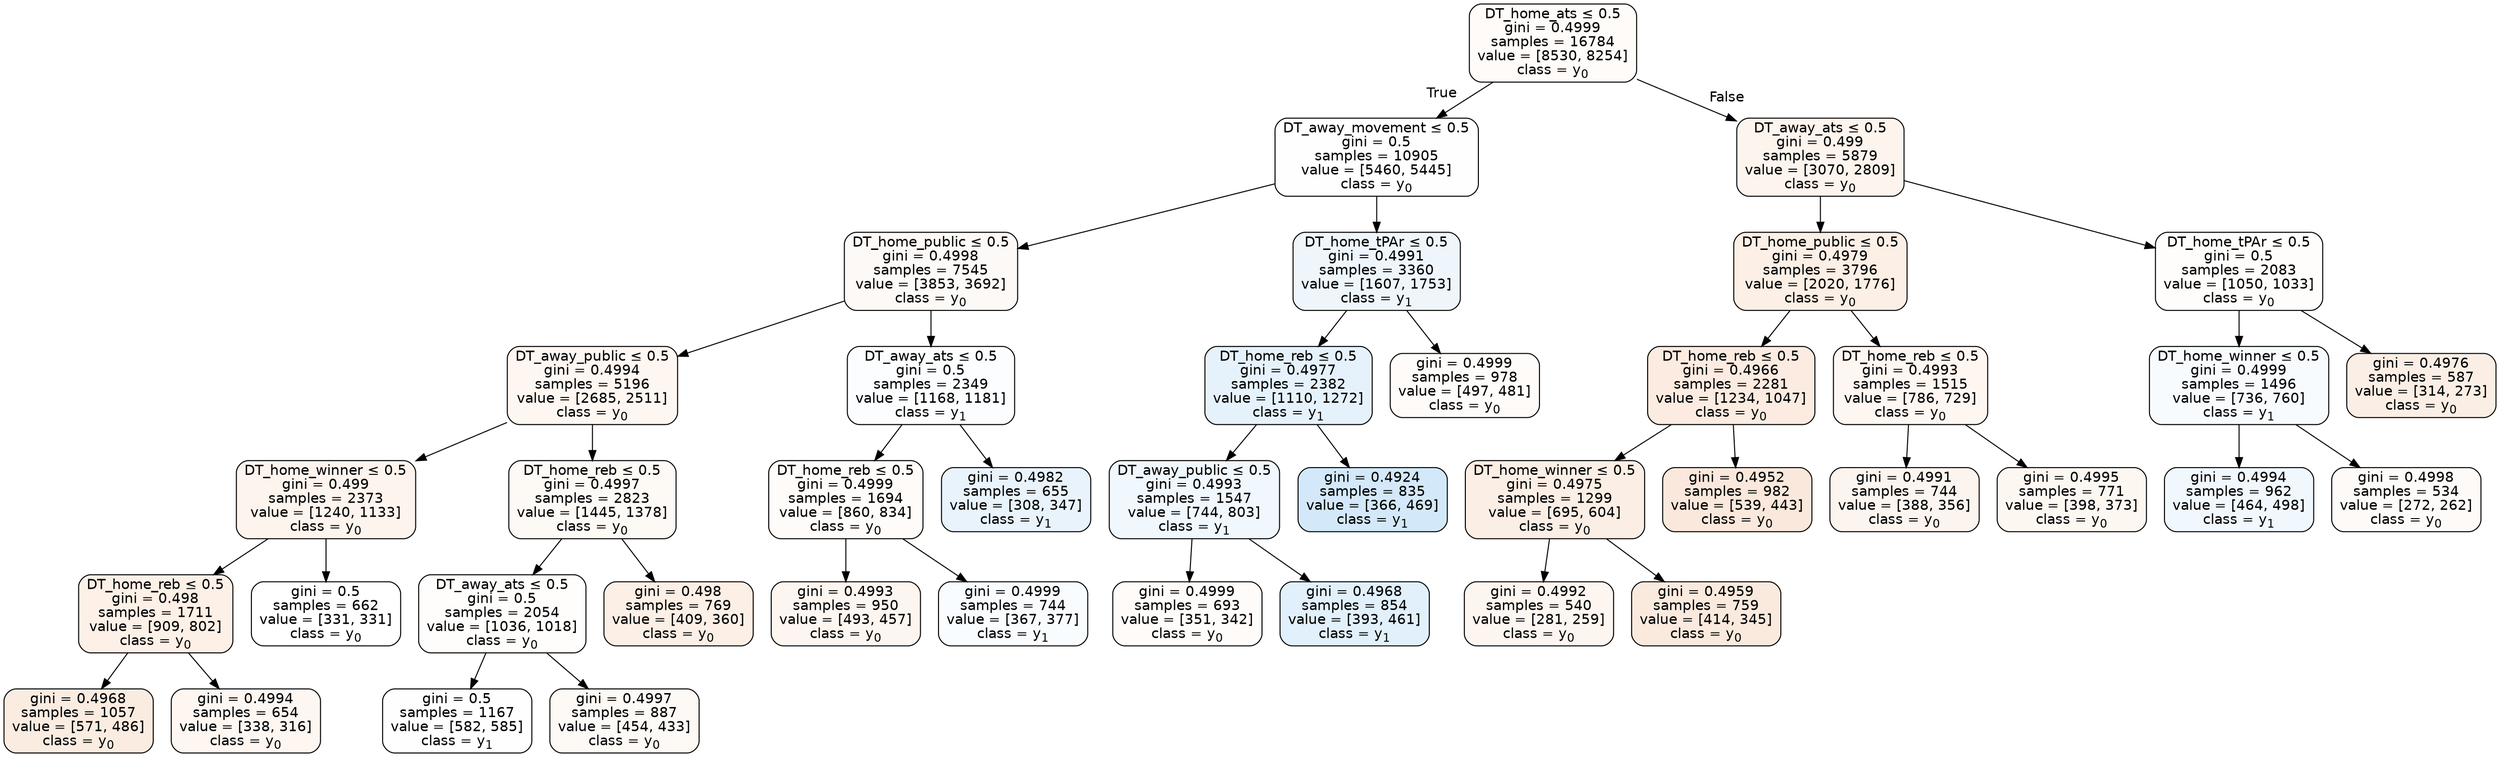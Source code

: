 digraph Tree {
node [shape=box, style="filled, rounded", color="black", fontname=helvetica] ;
edge [fontname=helvetica] ;
0 [label=<DT_home_ats &le; 0.5<br/>gini = 0.4999<br/>samples = 16784<br/>value = [8530, 8254]<br/>class = y<SUB>0</SUB>>, fillcolor="#e5813908"] ;
1 [label=<DT_away_movement &le; 0.5<br/>gini = 0.5<br/>samples = 10905<br/>value = [5460, 5445]<br/>class = y<SUB>0</SUB>>, fillcolor="#e5813901"] ;
0 -> 1 [labeldistance=2.5, labelangle=45, headlabel="True"] ;
2 [label=<DT_home_public &le; 0.5<br/>gini = 0.4998<br/>samples = 7545<br/>value = [3853, 3692]<br/>class = y<SUB>0</SUB>>, fillcolor="#e581390b"] ;
1 -> 2 ;
3 [label=<DT_away_public &le; 0.5<br/>gini = 0.4994<br/>samples = 5196<br/>value = [2685, 2511]<br/>class = y<SUB>0</SUB>>, fillcolor="#e5813911"] ;
2 -> 3 ;
4 [label=<DT_home_winner &le; 0.5<br/>gini = 0.499<br/>samples = 2373<br/>value = [1240, 1133]<br/>class = y<SUB>0</SUB>>, fillcolor="#e5813916"] ;
3 -> 4 ;
5 [label=<DT_home_reb &le; 0.5<br/>gini = 0.498<br/>samples = 1711<br/>value = [909, 802]<br/>class = y<SUB>0</SUB>>, fillcolor="#e581391e"] ;
4 -> 5 ;
6 [label=<gini = 0.4968<br/>samples = 1057<br/>value = [571, 486]<br/>class = y<SUB>0</SUB>>, fillcolor="#e5813926"] ;
5 -> 6 ;
7 [label=<gini = 0.4994<br/>samples = 654<br/>value = [338, 316]<br/>class = y<SUB>0</SUB>>, fillcolor="#e5813911"] ;
5 -> 7 ;
8 [label=<gini = 0.5<br/>samples = 662<br/>value = [331, 331]<br/>class = y<SUB>0</SUB>>, fillcolor="#e5813900"] ;
4 -> 8 ;
9 [label=<DT_home_reb &le; 0.5<br/>gini = 0.4997<br/>samples = 2823<br/>value = [1445, 1378]<br/>class = y<SUB>0</SUB>>, fillcolor="#e581390c"] ;
3 -> 9 ;
10 [label=<DT_away_ats &le; 0.5<br/>gini = 0.5<br/>samples = 2054<br/>value = [1036, 1018]<br/>class = y<SUB>0</SUB>>, fillcolor="#e5813904"] ;
9 -> 10 ;
11 [label=<gini = 0.5<br/>samples = 1167<br/>value = [582, 585]<br/>class = y<SUB>1</SUB>>, fillcolor="#399de501"] ;
10 -> 11 ;
12 [label=<gini = 0.4997<br/>samples = 887<br/>value = [454, 433]<br/>class = y<SUB>0</SUB>>, fillcolor="#e581390c"] ;
10 -> 12 ;
13 [label=<gini = 0.498<br/>samples = 769<br/>value = [409, 360]<br/>class = y<SUB>0</SUB>>, fillcolor="#e581391f"] ;
9 -> 13 ;
14 [label=<DT_away_ats &le; 0.5<br/>gini = 0.5<br/>samples = 2349<br/>value = [1168, 1181]<br/>class = y<SUB>1</SUB>>, fillcolor="#399de503"] ;
2 -> 14 ;
15 [label=<DT_home_reb &le; 0.5<br/>gini = 0.4999<br/>samples = 1694<br/>value = [860, 834]<br/>class = y<SUB>0</SUB>>, fillcolor="#e5813908"] ;
14 -> 15 ;
16 [label=<gini = 0.4993<br/>samples = 950<br/>value = [493, 457]<br/>class = y<SUB>0</SUB>>, fillcolor="#e5813913"] ;
15 -> 16 ;
17 [label=<gini = 0.4999<br/>samples = 744<br/>value = [367, 377]<br/>class = y<SUB>1</SUB>>, fillcolor="#399de507"] ;
15 -> 17 ;
18 [label=<gini = 0.4982<br/>samples = 655<br/>value = [308, 347]<br/>class = y<SUB>1</SUB>>, fillcolor="#399de51d"] ;
14 -> 18 ;
19 [label=<DT_home_tPAr &le; 0.5<br/>gini = 0.4991<br/>samples = 3360<br/>value = [1607, 1753]<br/>class = y<SUB>1</SUB>>, fillcolor="#399de515"] ;
1 -> 19 ;
20 [label=<DT_home_reb &le; 0.5<br/>gini = 0.4977<br/>samples = 2382<br/>value = [1110, 1272]<br/>class = y<SUB>1</SUB>>, fillcolor="#399de520"] ;
19 -> 20 ;
21 [label=<DT_away_public &le; 0.5<br/>gini = 0.4993<br/>samples = 1547<br/>value = [744, 803]<br/>class = y<SUB>1</SUB>>, fillcolor="#399de513"] ;
20 -> 21 ;
22 [label=<gini = 0.4999<br/>samples = 693<br/>value = [351, 342]<br/>class = y<SUB>0</SUB>>, fillcolor="#e5813907"] ;
21 -> 22 ;
23 [label=<gini = 0.4968<br/>samples = 854<br/>value = [393, 461]<br/>class = y<SUB>1</SUB>>, fillcolor="#399de526"] ;
21 -> 23 ;
24 [label=<gini = 0.4924<br/>samples = 835<br/>value = [366, 469]<br/>class = y<SUB>1</SUB>>, fillcolor="#399de538"] ;
20 -> 24 ;
25 [label=<gini = 0.4999<br/>samples = 978<br/>value = [497, 481]<br/>class = y<SUB>0</SUB>>, fillcolor="#e5813908"] ;
19 -> 25 ;
26 [label=<DT_away_ats &le; 0.5<br/>gini = 0.499<br/>samples = 5879<br/>value = [3070, 2809]<br/>class = y<SUB>0</SUB>>, fillcolor="#e5813916"] ;
0 -> 26 [labeldistance=2.5, labelangle=-45, headlabel="False"] ;
27 [label=<DT_home_public &le; 0.5<br/>gini = 0.4979<br/>samples = 3796<br/>value = [2020, 1776]<br/>class = y<SUB>0</SUB>>, fillcolor="#e581391f"] ;
26 -> 27 ;
28 [label=<DT_home_reb &le; 0.5<br/>gini = 0.4966<br/>samples = 2281<br/>value = [1234, 1047]<br/>class = y<SUB>0</SUB>>, fillcolor="#e5813927"] ;
27 -> 28 ;
29 [label=<DT_home_winner &le; 0.5<br/>gini = 0.4975<br/>samples = 1299<br/>value = [695, 604]<br/>class = y<SUB>0</SUB>>, fillcolor="#e5813921"] ;
28 -> 29 ;
30 [label=<gini = 0.4992<br/>samples = 540<br/>value = [281, 259]<br/>class = y<SUB>0</SUB>>, fillcolor="#e5813914"] ;
29 -> 30 ;
31 [label=<gini = 0.4959<br/>samples = 759<br/>value = [414, 345]<br/>class = y<SUB>0</SUB>>, fillcolor="#e581392a"] ;
29 -> 31 ;
32 [label=<gini = 0.4952<br/>samples = 982<br/>value = [539, 443]<br/>class = y<SUB>0</SUB>>, fillcolor="#e581392d"] ;
28 -> 32 ;
33 [label=<DT_home_reb &le; 0.5<br/>gini = 0.4993<br/>samples = 1515<br/>value = [786, 729]<br/>class = y<SUB>0</SUB>>, fillcolor="#e5813912"] ;
27 -> 33 ;
34 [label=<gini = 0.4991<br/>samples = 744<br/>value = [388, 356]<br/>class = y<SUB>0</SUB>>, fillcolor="#e5813915"] ;
33 -> 34 ;
35 [label=<gini = 0.4995<br/>samples = 771<br/>value = [398, 373]<br/>class = y<SUB>0</SUB>>, fillcolor="#e5813910"] ;
33 -> 35 ;
36 [label=<DT_home_tPAr &le; 0.5<br/>gini = 0.5<br/>samples = 2083<br/>value = [1050, 1033]<br/>class = y<SUB>0</SUB>>, fillcolor="#e5813904"] ;
26 -> 36 ;
37 [label=<DT_home_winner &le; 0.5<br/>gini = 0.4999<br/>samples = 1496<br/>value = [736, 760]<br/>class = y<SUB>1</SUB>>, fillcolor="#399de508"] ;
36 -> 37 ;
38 [label=<gini = 0.4994<br/>samples = 962<br/>value = [464, 498]<br/>class = y<SUB>1</SUB>>, fillcolor="#399de511"] ;
37 -> 38 ;
39 [label=<gini = 0.4998<br/>samples = 534<br/>value = [272, 262]<br/>class = y<SUB>0</SUB>>, fillcolor="#e5813909"] ;
37 -> 39 ;
40 [label=<gini = 0.4976<br/>samples = 587<br/>value = [314, 273]<br/>class = y<SUB>0</SUB>>, fillcolor="#e5813921"] ;
36 -> 40 ;
}